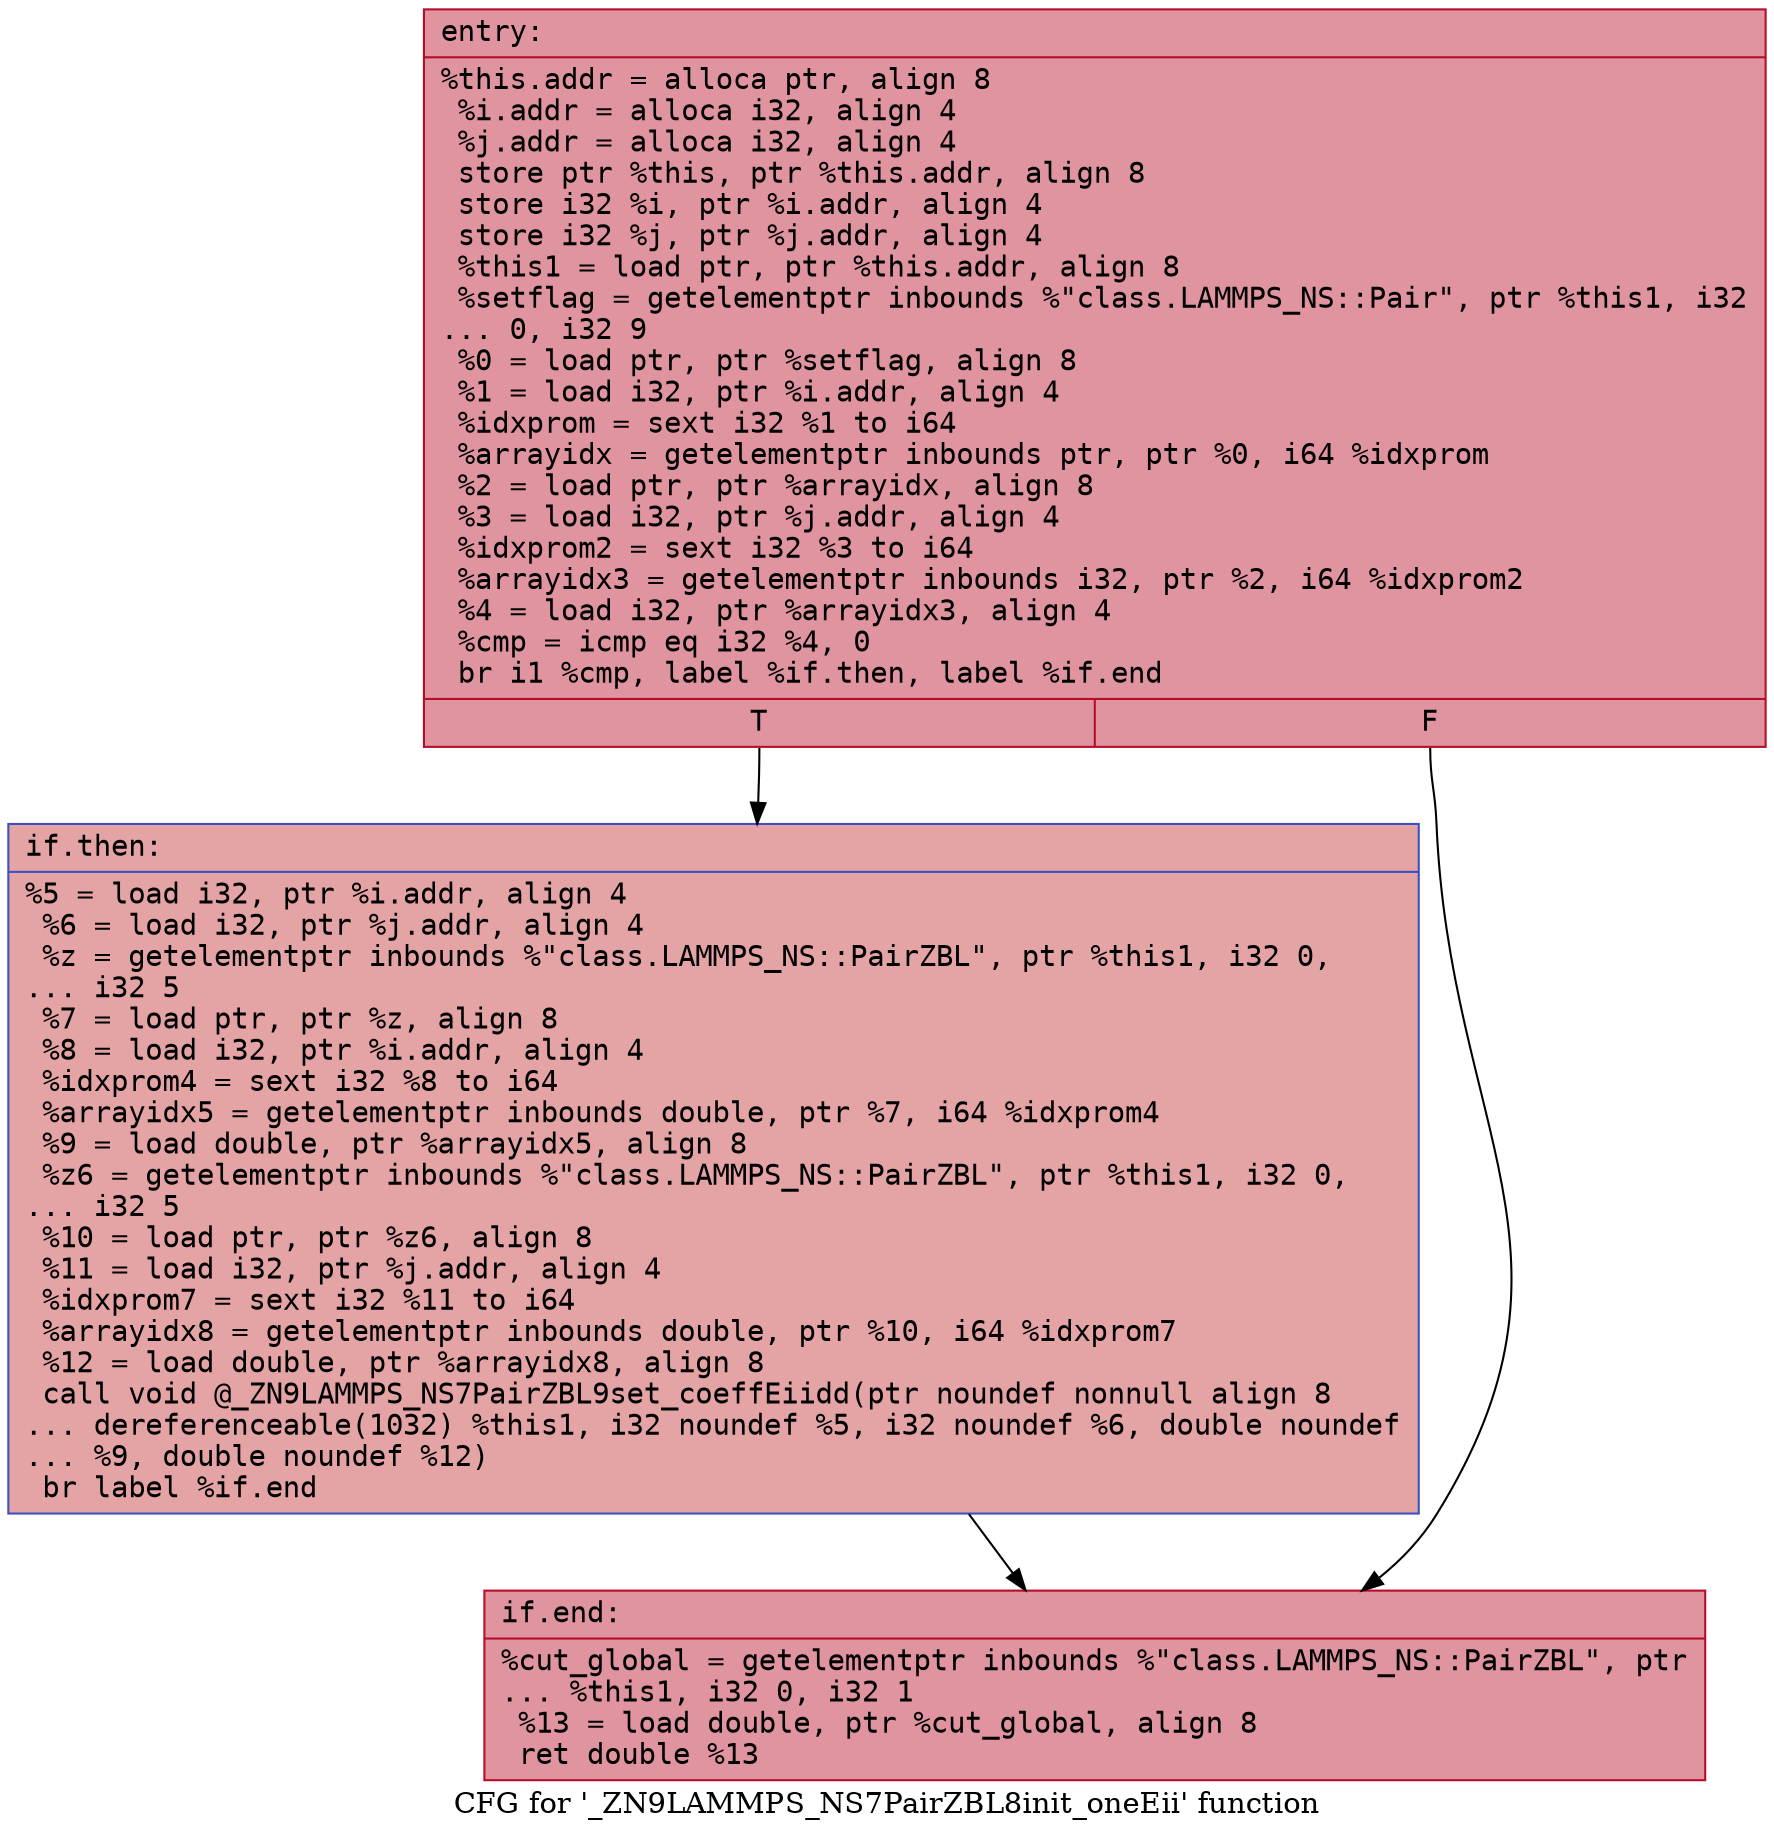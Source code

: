 digraph "CFG for '_ZN9LAMMPS_NS7PairZBL8init_oneEii' function" {
	label="CFG for '_ZN9LAMMPS_NS7PairZBL8init_oneEii' function";

	Node0x55e99588cbf0 [shape=record,color="#b70d28ff", style=filled, fillcolor="#b70d2870" fontname="Courier",label="{entry:\l|  %this.addr = alloca ptr, align 8\l  %i.addr = alloca i32, align 4\l  %j.addr = alloca i32, align 4\l  store ptr %this, ptr %this.addr, align 8\l  store i32 %i, ptr %i.addr, align 4\l  store i32 %j, ptr %j.addr, align 4\l  %this1 = load ptr, ptr %this.addr, align 8\l  %setflag = getelementptr inbounds %\"class.LAMMPS_NS::Pair\", ptr %this1, i32\l... 0, i32 9\l  %0 = load ptr, ptr %setflag, align 8\l  %1 = load i32, ptr %i.addr, align 4\l  %idxprom = sext i32 %1 to i64\l  %arrayidx = getelementptr inbounds ptr, ptr %0, i64 %idxprom\l  %2 = load ptr, ptr %arrayidx, align 8\l  %3 = load i32, ptr %j.addr, align 4\l  %idxprom2 = sext i32 %3 to i64\l  %arrayidx3 = getelementptr inbounds i32, ptr %2, i64 %idxprom2\l  %4 = load i32, ptr %arrayidx3, align 4\l  %cmp = icmp eq i32 %4, 0\l  br i1 %cmp, label %if.then, label %if.end\l|{<s0>T|<s1>F}}"];
	Node0x55e99588cbf0:s0 -> Node0x55e99588d850[tooltip="entry -> if.then\nProbability 37.50%" ];
	Node0x55e99588cbf0:s1 -> Node0x55e99588d8c0[tooltip="entry -> if.end\nProbability 62.50%" ];
	Node0x55e99588d850 [shape=record,color="#3d50c3ff", style=filled, fillcolor="#c32e3170" fontname="Courier",label="{if.then:\l|  %5 = load i32, ptr %i.addr, align 4\l  %6 = load i32, ptr %j.addr, align 4\l  %z = getelementptr inbounds %\"class.LAMMPS_NS::PairZBL\", ptr %this1, i32 0,\l... i32 5\l  %7 = load ptr, ptr %z, align 8\l  %8 = load i32, ptr %i.addr, align 4\l  %idxprom4 = sext i32 %8 to i64\l  %arrayidx5 = getelementptr inbounds double, ptr %7, i64 %idxprom4\l  %9 = load double, ptr %arrayidx5, align 8\l  %z6 = getelementptr inbounds %\"class.LAMMPS_NS::PairZBL\", ptr %this1, i32 0,\l... i32 5\l  %10 = load ptr, ptr %z6, align 8\l  %11 = load i32, ptr %j.addr, align 4\l  %idxprom7 = sext i32 %11 to i64\l  %arrayidx8 = getelementptr inbounds double, ptr %10, i64 %idxprom7\l  %12 = load double, ptr %arrayidx8, align 8\l  call void @_ZN9LAMMPS_NS7PairZBL9set_coeffEiidd(ptr noundef nonnull align 8\l... dereferenceable(1032) %this1, i32 noundef %5, i32 noundef %6, double noundef\l... %9, double noundef %12)\l  br label %if.end\l}"];
	Node0x55e99588d850 -> Node0x55e99588d8c0[tooltip="if.then -> if.end\nProbability 100.00%" ];
	Node0x55e99588d8c0 [shape=record,color="#b70d28ff", style=filled, fillcolor="#b70d2870" fontname="Courier",label="{if.end:\l|  %cut_global = getelementptr inbounds %\"class.LAMMPS_NS::PairZBL\", ptr\l... %this1, i32 0, i32 1\l  %13 = load double, ptr %cut_global, align 8\l  ret double %13\l}"];
}
